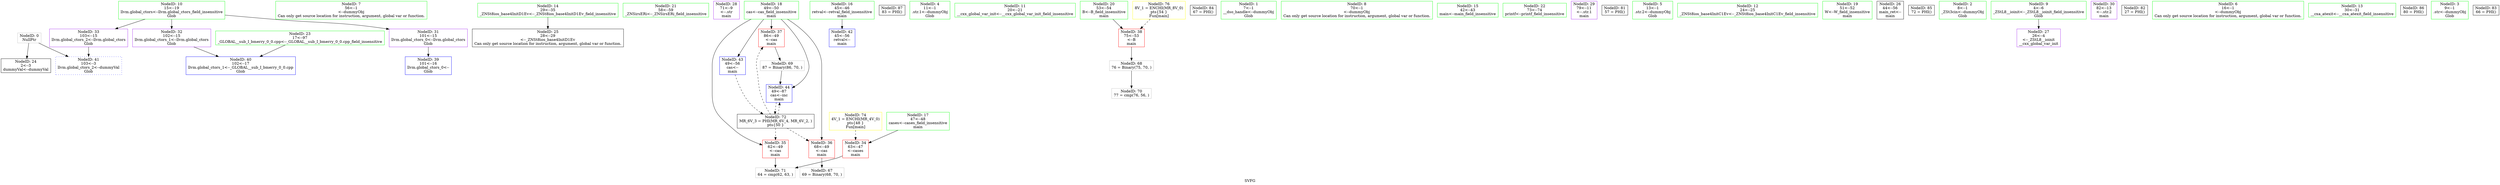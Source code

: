 digraph "SVFG" {
	label="SVFG";

	Node0x5587fc9b44c0 [shape=record,color=grey,label="{NodeID: 0\nNullPtr}"];
	Node0x5587fc9b44c0 -> Node0x5587fc9c5230[style=solid];
	Node0x5587fc9b44c0 -> Node0x5587fc9c6150[style=solid];
	Node0x5587fc9c2c80 [shape=record,color=green,label="{NodeID: 7\n56\<--1\n\<--dummyObj\nCan only get source location for instruction, argument, global var or function.}"];
	Node0x5587fc9c4920 [shape=record,color=green,label="{NodeID: 14\n29\<--35\n_ZNSt8ios_base4InitD1Ev\<--_ZNSt8ios_base4InitD1Ev_field_insensitive\n}"];
	Node0x5587fc9c4920 -> Node0x5587fc9c5330[style=solid];
	Node0x5587fc9c4f30 [shape=record,color=green,label="{NodeID: 21\n58\<--59\n_ZNSirsERi\<--_ZNSirsERi_field_insensitive\n}"];
	Node0x5587fc9c55d0 [shape=record,color=purple,label="{NodeID: 28\n71\<--9\n\<--.str\nmain\n}"];
	Node0x5587fc9c5c10 [shape=record,color=red,label="{NodeID: 35\n62\<--49\n\<--cas\nmain\n}"];
	Node0x5587fc9c5c10 -> Node0x5587fc9c8f00[style=solid];
	Node0x5587fc9c6250 [shape=record,color=blue,label="{NodeID: 42\n45\<--56\nretval\<--\nmain\n}"];
	Node0x5587fc9ce510 [shape=record,color=black,label="{NodeID: 87\n83 = PHI()\n}"];
	Node0x5587fc9c3260 [shape=record,color=green,label="{NodeID: 4\n11\<--1\n.str.1\<--dummyObj\nGlob }"];
	Node0x5587fc9c4680 [shape=record,color=green,label="{NodeID: 11\n20\<--21\n__cxx_global_var_init\<--__cxx_global_var_init_field_insensitive\n}"];
	Node0x5587fc9c4cc0 [shape=record,color=green,label="{NodeID: 18\n49\<--50\ncas\<--cas_field_insensitive\nmain\n}"];
	Node0x5587fc9c4cc0 -> Node0x5587fc9c5c10[style=solid];
	Node0x5587fc9c4cc0 -> Node0x5587fc9c5ce0[style=solid];
	Node0x5587fc9c4cc0 -> Node0x5587fc9c5db0[style=solid];
	Node0x5587fc9c4cc0 -> Node0x5587fc9c6320[style=solid];
	Node0x5587fc9c4cc0 -> Node0x5587fc9c63f0[style=solid];
	Node0x5587fc9c5330 [shape=record,color=black,label="{NodeID: 25\n28\<--29\n\<--_ZNSt8ios_base4InitD1Ev\nCan only get source location for instruction, argument, global var or function.}"];
	Node0x5587fc9c8d80 [shape=record,color=grey,label="{NodeID: 70\n77 = cmp(76, 56, )\n}"];
	Node0x5587fc9c5940 [shape=record,color=purple,label="{NodeID: 32\n102\<--15\nllvm.global_ctors_1\<--llvm.global_ctors\nGlob }"];
	Node0x5587fc9c5940 -> Node0x5587fc9c6050[style=solid];
	Node0x5587fc9c5f50 [shape=record,color=blue,label="{NodeID: 39\n101\<--16\nllvm.global_ctors_0\<--\nGlob }"];
	Node0x5587fc9ce270 [shape=record,color=black,label="{NodeID: 84\n67 = PHI()\n}"];
	Node0x5587fc9b4550 [shape=record,color=green,label="{NodeID: 1\n7\<--1\n__dso_handle\<--dummyObj\nGlob }"];
	Node0x5587fc9c2d10 [shape=record,color=green,label="{NodeID: 8\n70\<--1\n\<--dummyObj\nCan only get source location for instruction, argument, global var or function.}"];
	Node0x5587fc9c4a20 [shape=record,color=green,label="{NodeID: 15\n42\<--43\nmain\<--main_field_insensitive\n}"];
	Node0x5587fc9c5030 [shape=record,color=green,label="{NodeID: 22\n73\<--74\nprintf\<--printf_field_insensitive\n}"];
	Node0x5587fc9c80f0 [shape=record,color=grey,label="{NodeID: 67\n69 = Binary(68, 70, )\n}"];
	Node0x5587fc9c56a0 [shape=record,color=purple,label="{NodeID: 29\n79\<--11\n\<--.str.1\nmain\n}"];
	Node0x5587fc9cb8f0 [shape=record,color=yellow,style=double,label="{NodeID: 74\n4V_1 = ENCHI(MR_4V_0)\npts\{48 \}\nFun[main]}"];
	Node0x5587fc9cb8f0 -> Node0x5587fc9c5b40[style=dashed];
	Node0x5587fc9c5ce0 [shape=record,color=red,label="{NodeID: 36\n68\<--49\n\<--cas\nmain\n}"];
	Node0x5587fc9c5ce0 -> Node0x5587fc9c80f0[style=solid];
	Node0x5587fc8b8f30 [shape=record,color=black,label="{NodeID: 81\n57 = PHI()\n}"];
	Node0x5587fc9c6320 [shape=record,color=blue,label="{NodeID: 43\n49\<--56\ncas\<--\nmain\n}"];
	Node0x5587fc9c6320 -> Node0x5587fc9ca8d0[style=dashed];
	Node0x5587fc9c32f0 [shape=record,color=green,label="{NodeID: 5\n13\<--1\n.str.2\<--dummyObj\nGlob }"];
	Node0x5587fc9c4750 [shape=record,color=green,label="{NodeID: 12\n24\<--25\n_ZNSt8ios_base4InitC1Ev\<--_ZNSt8ios_base4InitC1Ev_field_insensitive\n}"];
	Node0x5587fc9c4d90 [shape=record,color=green,label="{NodeID: 19\n51\<--52\nW\<--W_field_insensitive\nmain\n}"];
	Node0x5587fc9c5430 [shape=record,color=black,label="{NodeID: 26\n44\<--56\nmain_ret\<--\nmain\n}"];
	Node0x5587fc9c8f00 [shape=record,color=grey,label="{NodeID: 71\n64 = cmp(62, 63, )\n}"];
	Node0x5587fc9c5a40 [shape=record,color=purple,label="{NodeID: 33\n103\<--15\nllvm.global_ctors_2\<--llvm.global_ctors\nGlob }"];
	Node0x5587fc9c5a40 -> Node0x5587fc9c6150[style=solid];
	Node0x5587fc9c6050 [shape=record,color=blue,label="{NodeID: 40\n102\<--17\nllvm.global_ctors_1\<--_GLOBAL__sub_I_bmerry_0_0.cpp\nGlob }"];
	Node0x5587fc9ce340 [shape=record,color=black,label="{NodeID: 85\n72 = PHI()\n}"];
	Node0x5587fc9b45e0 [shape=record,color=green,label="{NodeID: 2\n8\<--1\n_ZSt3cin\<--dummyObj\nGlob }"];
	Node0x5587fc9c2da0 [shape=record,color=green,label="{NodeID: 9\n4\<--6\n_ZStL8__ioinit\<--_ZStL8__ioinit_field_insensitive\nGlob }"];
	Node0x5587fc9c2da0 -> Node0x5587fc9c5500[style=solid];
	Node0x5587fc9c4b20 [shape=record,color=green,label="{NodeID: 16\n45\<--46\nretval\<--retval_field_insensitive\nmain\n}"];
	Node0x5587fc9c4b20 -> Node0x5587fc9c6250[style=solid];
	Node0x5587fc9c5130 [shape=record,color=green,label="{NodeID: 23\n17\<--97\n_GLOBAL__sub_I_bmerry_0_0.cpp\<--_GLOBAL__sub_I_bmerry_0_0.cpp_field_insensitive\n}"];
	Node0x5587fc9c5130 -> Node0x5587fc9c6050[style=solid];
	Node0x5587fc9c8270 [shape=record,color=grey,label="{NodeID: 68\n76 = Binary(75, 70, )\n}"];
	Node0x5587fc9c8270 -> Node0x5587fc9c8d80[style=solid];
	Node0x5587fc9c5770 [shape=record,color=purple,label="{NodeID: 30\n82\<--13\n\<--.str.2\nmain\n}"];
	Node0x5587fc9c5db0 [shape=record,color=red,label="{NodeID: 37\n86\<--49\n\<--cas\nmain\n}"];
	Node0x5587fc9c5db0 -> Node0x5587fc9c8c00[style=solid];
	Node0x5587fc9ce010 [shape=record,color=black,label="{NodeID: 82\n27 = PHI()\n}"];
	Node0x5587fc9c63f0 [shape=record,color=blue,label="{NodeID: 44\n49\<--87\ncas\<--inc\nmain\n}"];
	Node0x5587fc9c63f0 -> Node0x5587fc9ca8d0[style=dashed];
	Node0x5587fc9c2bf0 [shape=record,color=green,label="{NodeID: 6\n16\<--1\n\<--dummyObj\nCan only get source location for instruction, argument, global var or function.}"];
	Node0x5587fc9c4820 [shape=record,color=green,label="{NodeID: 13\n30\<--31\n__cxa_atexit\<--__cxa_atexit_field_insensitive\n}"];
	Node0x5587fc9c4e60 [shape=record,color=green,label="{NodeID: 20\n53\<--54\nB\<--B_field_insensitive\nmain\n}"];
	Node0x5587fc9c4e60 -> Node0x5587fc9c5e80[style=solid];
	Node0x5587fc9c5500 [shape=record,color=purple,label="{NodeID: 27\n26\<--4\n\<--_ZStL8__ioinit\n__cxx_global_var_init\n}"];
	Node0x5587fc9ca8d0 [shape=record,color=black,label="{NodeID: 72\nMR_6V_3 = PHI(MR_6V_4, MR_6V_2, )\npts\{50 \}\n}"];
	Node0x5587fc9ca8d0 -> Node0x5587fc9c5c10[style=dashed];
	Node0x5587fc9ca8d0 -> Node0x5587fc9c5ce0[style=dashed];
	Node0x5587fc9ca8d0 -> Node0x5587fc9c5db0[style=dashed];
	Node0x5587fc9ca8d0 -> Node0x5587fc9c63f0[style=dashed];
	Node0x5587fc9c5b40 [shape=record,color=red,label="{NodeID: 34\n63\<--47\n\<--cases\nmain\n}"];
	Node0x5587fc9c5b40 -> Node0x5587fc9c8f00[style=solid];
	Node0x5587fc9c6150 [shape=record,color=blue, style = dotted,label="{NodeID: 41\n103\<--3\nllvm.global_ctors_2\<--dummyVal\nGlob }"];
	Node0x5587fc9ce410 [shape=record,color=black,label="{NodeID: 86\n80 = PHI()\n}"];
	Node0x5587fc9c31d0 [shape=record,color=green,label="{NodeID: 3\n9\<--1\n.str\<--dummyObj\nGlob }"];
	Node0x5587fc9c45b0 [shape=record,color=green,label="{NodeID: 10\n15\<--19\nllvm.global_ctors\<--llvm.global_ctors_field_insensitive\nGlob }"];
	Node0x5587fc9c45b0 -> Node0x5587fc9c5840[style=solid];
	Node0x5587fc9c45b0 -> Node0x5587fc9c5940[style=solid];
	Node0x5587fc9c45b0 -> Node0x5587fc9c5a40[style=solid];
	Node0x5587fc9c4bf0 [shape=record,color=green,label="{NodeID: 17\n47\<--48\ncases\<--cases_field_insensitive\nmain\n}"];
	Node0x5587fc9c4bf0 -> Node0x5587fc9c5b40[style=solid];
	Node0x5587fc9c5230 [shape=record,color=black,label="{NodeID: 24\n2\<--3\ndummyVal\<--dummyVal\n}"];
	Node0x5587fc9c8c00 [shape=record,color=grey,label="{NodeID: 69\n87 = Binary(86, 70, )\n}"];
	Node0x5587fc9c8c00 -> Node0x5587fc9c63f0[style=solid];
	Node0x5587fc9c5840 [shape=record,color=purple,label="{NodeID: 31\n101\<--15\nllvm.global_ctors_0\<--llvm.global_ctors\nGlob }"];
	Node0x5587fc9c5840 -> Node0x5587fc9c5f50[style=solid];
	Node0x5587fc9cbab0 [shape=record,color=yellow,style=double,label="{NodeID: 76\n8V_1 = ENCHI(MR_8V_0)\npts\{54 \}\nFun[main]}"];
	Node0x5587fc9cbab0 -> Node0x5587fc9c5e80[style=dashed];
	Node0x5587fc9c5e80 [shape=record,color=red,label="{NodeID: 38\n75\<--53\n\<--B\nmain\n}"];
	Node0x5587fc9c5e80 -> Node0x5587fc9c8270[style=solid];
	Node0x5587fc9ce110 [shape=record,color=black,label="{NodeID: 83\n66 = PHI()\n}"];
}
